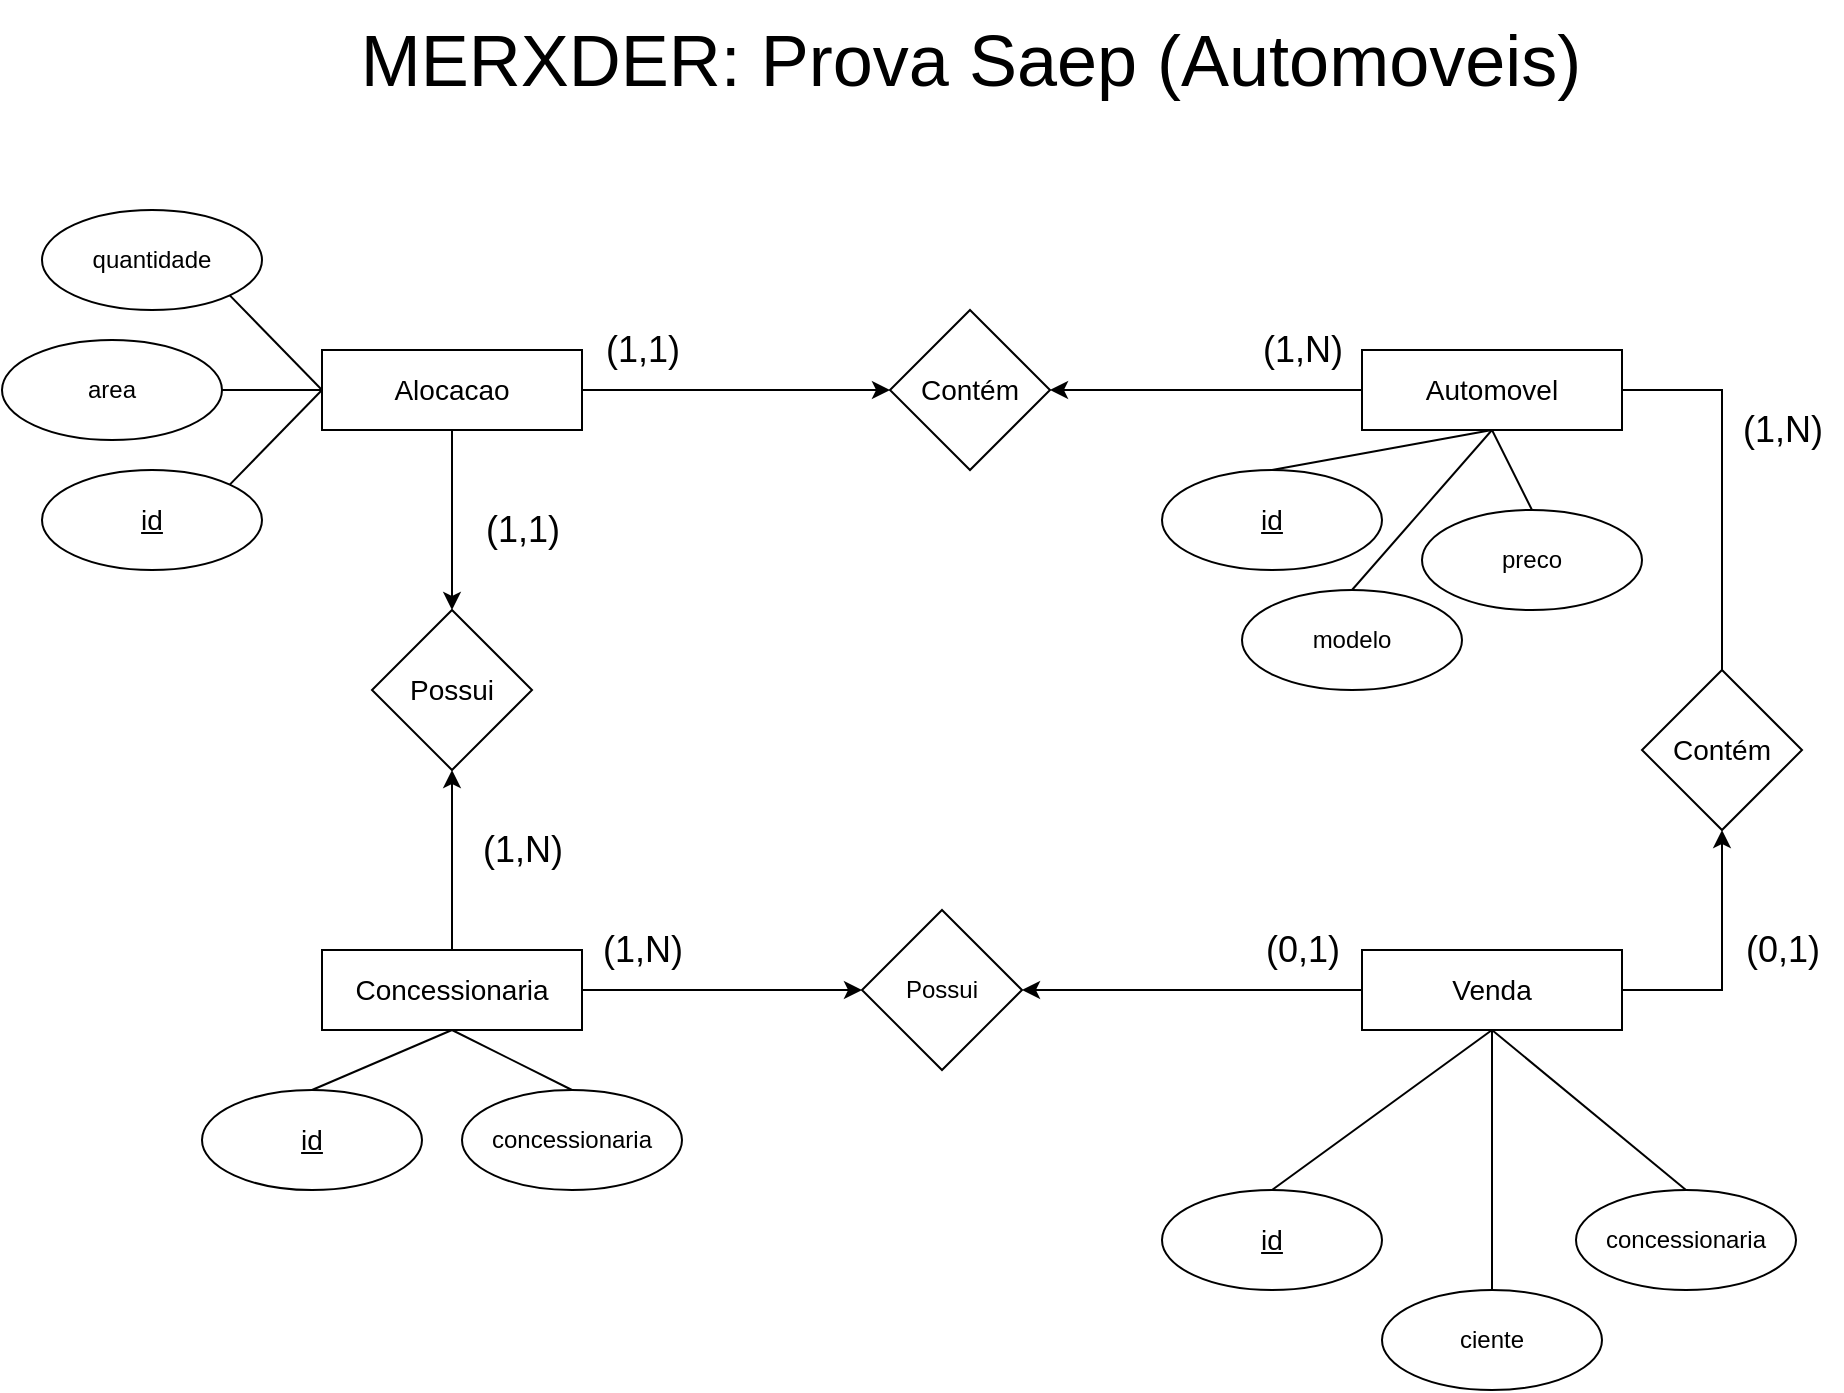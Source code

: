 <mxfile version="21.3.7" type="device">
  <diagram name="Página-1" id="fMjK5bQuVgksi-k-qg05">
    <mxGraphModel dx="2261" dy="796" grid="1" gridSize="10" guides="1" tooltips="1" connect="1" arrows="1" fold="1" page="1" pageScale="1" pageWidth="827" pageHeight="1169" math="0" shadow="0">
      <root>
        <mxCell id="0" />
        <mxCell id="1" parent="0" />
        <mxCell id="e5UKIzWGehDuwJL_yaCO-1" value="&lt;font style=&quot;font-size: 36px;&quot;&gt;MERXDER: Prova Saep (Automoveis)&lt;/font&gt;" style="text;html=1;align=center;verticalAlign=middle;resizable=0;points=[];autosize=1;strokeColor=none;fillColor=none;" vertex="1" parent="1">
          <mxGeometry x="99" y="5" width="630" height="60" as="geometry" />
        </mxCell>
        <mxCell id="e5UKIzWGehDuwJL_yaCO-9" style="edgeStyle=orthogonalEdgeStyle;rounded=0;orthogonalLoop=1;jettySize=auto;html=1;exitX=1;exitY=0.5;exitDx=0;exitDy=0;entryX=0;entryY=0.5;entryDx=0;entryDy=0;" edge="1" parent="1" source="e5UKIzWGehDuwJL_yaCO-4" target="e5UKIzWGehDuwJL_yaCO-8">
          <mxGeometry relative="1" as="geometry" />
        </mxCell>
        <mxCell id="e5UKIzWGehDuwJL_yaCO-13" style="edgeStyle=orthogonalEdgeStyle;rounded=0;orthogonalLoop=1;jettySize=auto;html=1;entryX=0.5;entryY=0;entryDx=0;entryDy=0;" edge="1" parent="1" source="e5UKIzWGehDuwJL_yaCO-4" target="e5UKIzWGehDuwJL_yaCO-7">
          <mxGeometry relative="1" as="geometry" />
        </mxCell>
        <mxCell id="e5UKIzWGehDuwJL_yaCO-4" value="&lt;font style=&quot;font-size: 14px;&quot;&gt;Alocacao&lt;/font&gt;" style="rounded=0;whiteSpace=wrap;html=1;" vertex="1" parent="1">
          <mxGeometry x="90" y="180" width="130" height="40" as="geometry" />
        </mxCell>
        <mxCell id="e5UKIzWGehDuwJL_yaCO-14" style="edgeStyle=orthogonalEdgeStyle;rounded=0;orthogonalLoop=1;jettySize=auto;html=1;entryX=0.5;entryY=1;entryDx=0;entryDy=0;" edge="1" parent="1" source="e5UKIzWGehDuwJL_yaCO-5" target="e5UKIzWGehDuwJL_yaCO-7">
          <mxGeometry relative="1" as="geometry" />
        </mxCell>
        <mxCell id="e5UKIzWGehDuwJL_yaCO-56" style="edgeStyle=orthogonalEdgeStyle;rounded=0;orthogonalLoop=1;jettySize=auto;html=1;exitX=1;exitY=0.5;exitDx=0;exitDy=0;entryX=0;entryY=0.5;entryDx=0;entryDy=0;" edge="1" parent="1" source="e5UKIzWGehDuwJL_yaCO-5" target="e5UKIzWGehDuwJL_yaCO-57">
          <mxGeometry relative="1" as="geometry">
            <mxPoint x="360" y="500" as="targetPoint" />
          </mxGeometry>
        </mxCell>
        <mxCell id="e5UKIzWGehDuwJL_yaCO-5" value="&lt;font style=&quot;font-size: 14px;&quot;&gt;Concessionaria&lt;/font&gt;" style="rounded=0;whiteSpace=wrap;html=1;" vertex="1" parent="1">
          <mxGeometry x="90" y="480" width="130" height="40" as="geometry" />
        </mxCell>
        <mxCell id="e5UKIzWGehDuwJL_yaCO-10" style="edgeStyle=orthogonalEdgeStyle;rounded=0;orthogonalLoop=1;jettySize=auto;html=1;entryX=1;entryY=0.5;entryDx=0;entryDy=0;" edge="1" parent="1" source="e5UKIzWGehDuwJL_yaCO-6" target="e5UKIzWGehDuwJL_yaCO-8">
          <mxGeometry relative="1" as="geometry" />
        </mxCell>
        <mxCell id="e5UKIzWGehDuwJL_yaCO-48" style="edgeStyle=orthogonalEdgeStyle;rounded=0;orthogonalLoop=1;jettySize=auto;html=1;exitX=1;exitY=0.5;exitDx=0;exitDy=0;entryX=0.5;entryY=0;entryDx=0;entryDy=0;" edge="1" parent="1" source="e5UKIzWGehDuwJL_yaCO-6" target="e5UKIzWGehDuwJL_yaCO-63">
          <mxGeometry relative="1" as="geometry">
            <mxPoint x="790" y="330" as="targetPoint" />
            <Array as="points">
              <mxPoint x="790" y="200" />
              <mxPoint x="790" y="350" />
            </Array>
          </mxGeometry>
        </mxCell>
        <mxCell id="e5UKIzWGehDuwJL_yaCO-6" value="&lt;font style=&quot;font-size: 14px;&quot;&gt;Automovel&lt;/font&gt;" style="rounded=0;whiteSpace=wrap;html=1;" vertex="1" parent="1">
          <mxGeometry x="610" y="180" width="130" height="40" as="geometry" />
        </mxCell>
        <mxCell id="e5UKIzWGehDuwJL_yaCO-7" value="&lt;font style=&quot;font-size: 14px;&quot;&gt;Possui&lt;/font&gt;" style="rhombus;whiteSpace=wrap;html=1;" vertex="1" parent="1">
          <mxGeometry x="115" y="310" width="80" height="80" as="geometry" />
        </mxCell>
        <mxCell id="e5UKIzWGehDuwJL_yaCO-8" value="&lt;font style=&quot;font-size: 14px;&quot;&gt;Contém&lt;/font&gt;" style="rhombus;whiteSpace=wrap;html=1;" vertex="1" parent="1">
          <mxGeometry x="374" y="160" width="80" height="80" as="geometry" />
        </mxCell>
        <mxCell id="e5UKIzWGehDuwJL_yaCO-11" value="&lt;font style=&quot;font-size: 18px;&quot;&gt;(1,1)&lt;/font&gt;" style="text;html=1;align=center;verticalAlign=middle;resizable=0;points=[];autosize=1;strokeColor=none;fillColor=none;" vertex="1" parent="1">
          <mxGeometry x="220" y="160" width="60" height="40" as="geometry" />
        </mxCell>
        <mxCell id="e5UKIzWGehDuwJL_yaCO-12" value="&lt;font style=&quot;font-size: 18px;&quot;&gt;(1,N)&lt;/font&gt;" style="text;html=1;align=center;verticalAlign=middle;resizable=0;points=[];autosize=1;strokeColor=none;fillColor=none;" vertex="1" parent="1">
          <mxGeometry x="550" y="160" width="60" height="40" as="geometry" />
        </mxCell>
        <mxCell id="e5UKIzWGehDuwJL_yaCO-15" value="&lt;font style=&quot;font-size: 18px;&quot;&gt;(1,1)&lt;/font&gt;" style="text;html=1;align=center;verticalAlign=middle;resizable=0;points=[];autosize=1;strokeColor=none;fillColor=none;" vertex="1" parent="1">
          <mxGeometry x="160" y="250" width="60" height="40" as="geometry" />
        </mxCell>
        <mxCell id="e5UKIzWGehDuwJL_yaCO-16" value="&lt;font style=&quot;font-size: 18px;&quot;&gt;(1,N)&lt;/font&gt;" style="text;html=1;align=center;verticalAlign=middle;resizable=0;points=[];autosize=1;strokeColor=none;fillColor=none;" vertex="1" parent="1">
          <mxGeometry x="160" y="410" width="60" height="40" as="geometry" />
        </mxCell>
        <mxCell id="e5UKIzWGehDuwJL_yaCO-21" value="quantidade" style="ellipse;whiteSpace=wrap;html=1;" vertex="1" parent="1">
          <mxGeometry x="-50" y="110" width="110" height="50" as="geometry" />
        </mxCell>
        <mxCell id="e5UKIzWGehDuwJL_yaCO-22" value="preco" style="ellipse;whiteSpace=wrap;html=1;" vertex="1" parent="1">
          <mxGeometry x="640" y="260" width="110" height="50" as="geometry" />
        </mxCell>
        <mxCell id="e5UKIzWGehDuwJL_yaCO-23" value="area" style="ellipse;whiteSpace=wrap;html=1;" vertex="1" parent="1">
          <mxGeometry x="-70" y="175" width="110" height="50" as="geometry" />
        </mxCell>
        <mxCell id="e5UKIzWGehDuwJL_yaCO-24" value="modelo" style="ellipse;whiteSpace=wrap;html=1;" vertex="1" parent="1">
          <mxGeometry x="550" y="300" width="110" height="50" as="geometry" />
        </mxCell>
        <mxCell id="e5UKIzWGehDuwJL_yaCO-26" value="&lt;u&gt;&lt;font style=&quot;font-size: 14px;&quot;&gt;id&lt;/font&gt;&lt;/u&gt;" style="ellipse;whiteSpace=wrap;html=1;" vertex="1" parent="1">
          <mxGeometry x="510" y="240" width="110" height="50" as="geometry" />
        </mxCell>
        <mxCell id="e5UKIzWGehDuwJL_yaCO-27" value="&lt;u&gt;&lt;font style=&quot;font-size: 14px;&quot;&gt;id&lt;/font&gt;&lt;/u&gt;" style="ellipse;whiteSpace=wrap;html=1;" vertex="1" parent="1">
          <mxGeometry x="-50" y="240" width="110" height="50" as="geometry" />
        </mxCell>
        <mxCell id="e5UKIzWGehDuwJL_yaCO-29" value="" style="endArrow=none;html=1;rounded=0;entryX=0;entryY=0.5;entryDx=0;entryDy=0;exitX=1;exitY=1;exitDx=0;exitDy=0;" edge="1" parent="1" source="e5UKIzWGehDuwJL_yaCO-21" target="e5UKIzWGehDuwJL_yaCO-4">
          <mxGeometry width="50" height="50" relative="1" as="geometry">
            <mxPoint x="390" y="420" as="sourcePoint" />
            <mxPoint x="440" y="370" as="targetPoint" />
          </mxGeometry>
        </mxCell>
        <mxCell id="e5UKIzWGehDuwJL_yaCO-30" value="" style="endArrow=none;html=1;rounded=0;entryX=0;entryY=0.5;entryDx=0;entryDy=0;exitX=1;exitY=0.5;exitDx=0;exitDy=0;" edge="1" parent="1" source="e5UKIzWGehDuwJL_yaCO-23" target="e5UKIzWGehDuwJL_yaCO-4">
          <mxGeometry width="50" height="50" relative="1" as="geometry">
            <mxPoint x="390" y="420" as="sourcePoint" />
            <mxPoint x="440" y="370" as="targetPoint" />
          </mxGeometry>
        </mxCell>
        <mxCell id="e5UKIzWGehDuwJL_yaCO-31" value="" style="endArrow=none;html=1;rounded=0;entryX=0;entryY=0.5;entryDx=0;entryDy=0;exitX=1;exitY=0;exitDx=0;exitDy=0;" edge="1" parent="1" source="e5UKIzWGehDuwJL_yaCO-27" target="e5UKIzWGehDuwJL_yaCO-4">
          <mxGeometry width="50" height="50" relative="1" as="geometry">
            <mxPoint x="390" y="420" as="sourcePoint" />
            <mxPoint x="440" y="370" as="targetPoint" />
          </mxGeometry>
        </mxCell>
        <mxCell id="e5UKIzWGehDuwJL_yaCO-32" value="" style="endArrow=none;html=1;rounded=0;entryX=0.5;entryY=1;entryDx=0;entryDy=0;exitX=0.5;exitY=0;exitDx=0;exitDy=0;" edge="1" parent="1" source="e5UKIzWGehDuwJL_yaCO-22" target="e5UKIzWGehDuwJL_yaCO-6">
          <mxGeometry width="50" height="50" relative="1" as="geometry">
            <mxPoint x="400" y="430" as="sourcePoint" />
            <mxPoint x="450" y="380" as="targetPoint" />
          </mxGeometry>
        </mxCell>
        <mxCell id="e5UKIzWGehDuwJL_yaCO-33" value="" style="endArrow=none;html=1;rounded=0;entryX=0.5;entryY=1;entryDx=0;entryDy=0;exitX=0.5;exitY=0;exitDx=0;exitDy=0;" edge="1" parent="1" source="e5UKIzWGehDuwJL_yaCO-26" target="e5UKIzWGehDuwJL_yaCO-6">
          <mxGeometry width="50" height="50" relative="1" as="geometry">
            <mxPoint x="410" y="440" as="sourcePoint" />
            <mxPoint x="460" y="390" as="targetPoint" />
          </mxGeometry>
        </mxCell>
        <mxCell id="e5UKIzWGehDuwJL_yaCO-34" value="" style="endArrow=none;html=1;rounded=0;entryX=0.5;entryY=1;entryDx=0;entryDy=0;exitX=0.5;exitY=0;exitDx=0;exitDy=0;" edge="1" parent="1" source="e5UKIzWGehDuwJL_yaCO-24" target="e5UKIzWGehDuwJL_yaCO-6">
          <mxGeometry width="50" height="50" relative="1" as="geometry">
            <mxPoint x="420" y="450" as="sourcePoint" />
            <mxPoint x="470" y="400" as="targetPoint" />
          </mxGeometry>
        </mxCell>
        <mxCell id="e5UKIzWGehDuwJL_yaCO-35" value="&lt;u&gt;&lt;font style=&quot;font-size: 14px;&quot;&gt;id&lt;/font&gt;&lt;/u&gt;" style="ellipse;whiteSpace=wrap;html=1;" vertex="1" parent="1">
          <mxGeometry x="30" y="550" width="110" height="50" as="geometry" />
        </mxCell>
        <mxCell id="e5UKIzWGehDuwJL_yaCO-36" value="concessionaria" style="ellipse;whiteSpace=wrap;html=1;" vertex="1" parent="1">
          <mxGeometry x="160" y="550" width="110" height="50" as="geometry" />
        </mxCell>
        <mxCell id="e5UKIzWGehDuwJL_yaCO-37" value="" style="endArrow=none;html=1;rounded=0;entryX=0.5;entryY=1;entryDx=0;entryDy=0;exitX=0.5;exitY=0;exitDx=0;exitDy=0;" edge="1" parent="1" source="e5UKIzWGehDuwJL_yaCO-36" target="e5UKIzWGehDuwJL_yaCO-5">
          <mxGeometry width="50" height="50" relative="1" as="geometry">
            <mxPoint x="330" y="530" as="sourcePoint" />
            <mxPoint x="450" y="380" as="targetPoint" />
          </mxGeometry>
        </mxCell>
        <mxCell id="e5UKIzWGehDuwJL_yaCO-38" value="" style="endArrow=none;html=1;rounded=0;exitX=0.5;exitY=1;exitDx=0;exitDy=0;entryX=0.5;entryY=0;entryDx=0;entryDy=0;" edge="1" parent="1" source="e5UKIzWGehDuwJL_yaCO-5" target="e5UKIzWGehDuwJL_yaCO-35">
          <mxGeometry width="50" height="50" relative="1" as="geometry">
            <mxPoint x="340" y="540" as="sourcePoint" />
            <mxPoint x="460" y="390" as="targetPoint" />
          </mxGeometry>
        </mxCell>
        <mxCell id="e5UKIzWGehDuwJL_yaCO-60" style="edgeStyle=orthogonalEdgeStyle;rounded=0;orthogonalLoop=1;jettySize=auto;html=1;entryX=1;entryY=0.5;entryDx=0;entryDy=0;" edge="1" parent="1" source="e5UKIzWGehDuwJL_yaCO-50" target="e5UKIzWGehDuwJL_yaCO-57">
          <mxGeometry relative="1" as="geometry" />
        </mxCell>
        <mxCell id="e5UKIzWGehDuwJL_yaCO-64" style="edgeStyle=orthogonalEdgeStyle;rounded=0;orthogonalLoop=1;jettySize=auto;html=1;entryX=0.5;entryY=1;entryDx=0;entryDy=0;" edge="1" parent="1" source="e5UKIzWGehDuwJL_yaCO-50" target="e5UKIzWGehDuwJL_yaCO-63">
          <mxGeometry relative="1" as="geometry" />
        </mxCell>
        <mxCell id="e5UKIzWGehDuwJL_yaCO-50" value="&lt;font style=&quot;font-size: 14px;&quot;&gt;Venda&lt;/font&gt;" style="rounded=0;whiteSpace=wrap;html=1;" vertex="1" parent="1">
          <mxGeometry x="610" y="480" width="130" height="40" as="geometry" />
        </mxCell>
        <mxCell id="e5UKIzWGehDuwJL_yaCO-51" value="&lt;font style=&quot;font-size: 18px;&quot;&gt;(0,1)&lt;/font&gt;" style="text;html=1;align=center;verticalAlign=middle;resizable=0;points=[];autosize=1;strokeColor=none;fillColor=none;" vertex="1" parent="1">
          <mxGeometry x="550" y="460" width="60" height="40" as="geometry" />
        </mxCell>
        <mxCell id="e5UKIzWGehDuwJL_yaCO-52" value="&lt;u&gt;&lt;font style=&quot;font-size: 14px;&quot;&gt;id&lt;/font&gt;&lt;/u&gt;" style="ellipse;whiteSpace=wrap;html=1;" vertex="1" parent="1">
          <mxGeometry x="510" y="600" width="110" height="50" as="geometry" />
        </mxCell>
        <mxCell id="e5UKIzWGehDuwJL_yaCO-53" value="concessionaria" style="ellipse;whiteSpace=wrap;html=1;" vertex="1" parent="1">
          <mxGeometry x="717" y="600" width="110" height="50" as="geometry" />
        </mxCell>
        <mxCell id="e5UKIzWGehDuwJL_yaCO-54" value="" style="endArrow=none;html=1;rounded=0;entryX=0.5;entryY=1;entryDx=0;entryDy=0;exitX=0.5;exitY=0;exitDx=0;exitDy=0;" edge="1" parent="1" source="e5UKIzWGehDuwJL_yaCO-53" target="e5UKIzWGehDuwJL_yaCO-50">
          <mxGeometry width="50" height="50" relative="1" as="geometry">
            <mxPoint x="855" y="580" as="sourcePoint" />
            <mxPoint x="975" y="430" as="targetPoint" />
          </mxGeometry>
        </mxCell>
        <mxCell id="e5UKIzWGehDuwJL_yaCO-55" value="" style="endArrow=none;html=1;rounded=0;exitX=0.5;exitY=1;exitDx=0;exitDy=0;entryX=0.5;entryY=0;entryDx=0;entryDy=0;" edge="1" parent="1" source="e5UKIzWGehDuwJL_yaCO-50" target="e5UKIzWGehDuwJL_yaCO-52">
          <mxGeometry width="50" height="50" relative="1" as="geometry">
            <mxPoint x="865" y="590" as="sourcePoint" />
            <mxPoint x="985" y="440" as="targetPoint" />
          </mxGeometry>
        </mxCell>
        <mxCell id="e5UKIzWGehDuwJL_yaCO-57" value="Possui" style="rhombus;whiteSpace=wrap;html=1;" vertex="1" parent="1">
          <mxGeometry x="360" y="460" width="80" height="80" as="geometry" />
        </mxCell>
        <mxCell id="e5UKIzWGehDuwJL_yaCO-58" value="&lt;font style=&quot;font-size: 18px;&quot;&gt;(1,N)&lt;/font&gt;" style="text;html=1;align=center;verticalAlign=middle;resizable=0;points=[];autosize=1;strokeColor=none;fillColor=none;" vertex="1" parent="1">
          <mxGeometry x="220" y="460" width="60" height="40" as="geometry" />
        </mxCell>
        <mxCell id="e5UKIzWGehDuwJL_yaCO-63" value="&lt;font style=&quot;font-size: 14px;&quot;&gt;Contém&lt;/font&gt;" style="rhombus;whiteSpace=wrap;html=1;" vertex="1" parent="1">
          <mxGeometry x="750" y="340" width="80" height="80" as="geometry" />
        </mxCell>
        <mxCell id="e5UKIzWGehDuwJL_yaCO-65" value="&lt;font style=&quot;font-size: 18px;&quot;&gt;(1,N)&lt;/font&gt;" style="text;html=1;align=center;verticalAlign=middle;resizable=0;points=[];autosize=1;strokeColor=none;fillColor=none;" vertex="1" parent="1">
          <mxGeometry x="790" y="200" width="60" height="40" as="geometry" />
        </mxCell>
        <mxCell id="e5UKIzWGehDuwJL_yaCO-66" value="&lt;font style=&quot;font-size: 18px;&quot;&gt;(0,1)&lt;/font&gt;" style="text;html=1;align=center;verticalAlign=middle;resizable=0;points=[];autosize=1;strokeColor=none;fillColor=none;" vertex="1" parent="1">
          <mxGeometry x="790" y="460" width="60" height="40" as="geometry" />
        </mxCell>
        <mxCell id="e5UKIzWGehDuwJL_yaCO-67" value="ciente" style="ellipse;whiteSpace=wrap;html=1;" vertex="1" parent="1">
          <mxGeometry x="620" y="650" width="110" height="50" as="geometry" />
        </mxCell>
        <mxCell id="e5UKIzWGehDuwJL_yaCO-69" value="" style="endArrow=none;html=1;rounded=0;entryX=0.5;entryY=1;entryDx=0;entryDy=0;exitX=0.5;exitY=0;exitDx=0;exitDy=0;" edge="1" parent="1" source="e5UKIzWGehDuwJL_yaCO-67" target="e5UKIzWGehDuwJL_yaCO-50">
          <mxGeometry width="50" height="50" relative="1" as="geometry">
            <mxPoint x="737" y="665" as="sourcePoint" />
            <mxPoint x="640" y="585" as="targetPoint" />
          </mxGeometry>
        </mxCell>
      </root>
    </mxGraphModel>
  </diagram>
</mxfile>

